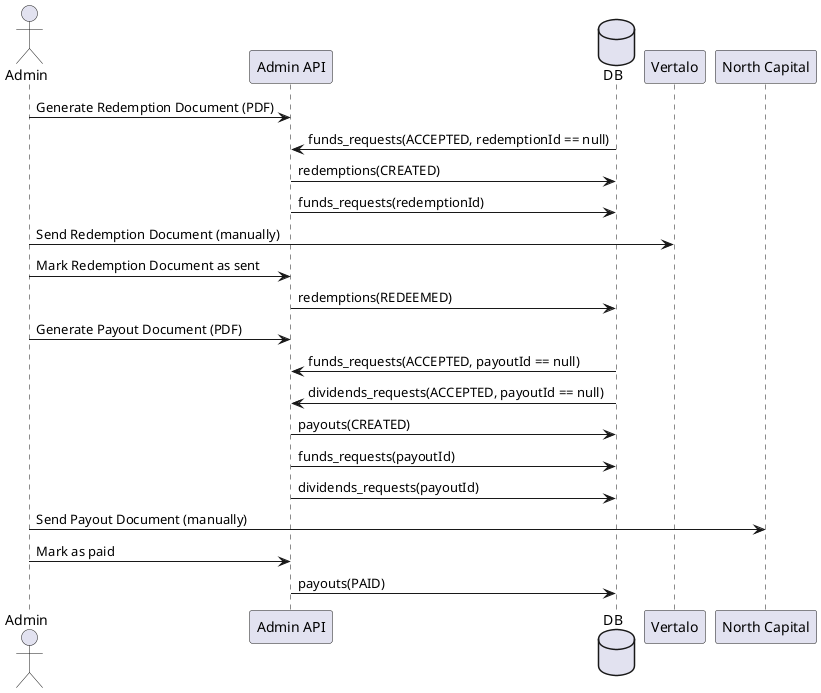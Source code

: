 @startuml

actor "Admin" as Ad
participant "Admin API" as AdA
database "DB" as DB
participant Vertalo as V
participant "North Capital" as NC

Ad -> AdA: Generate Redemption Document (PDF)
DB -> AdA: funds_requests(ACCEPTED, redemptionId == null)
AdA -> DB: redemptions(CREATED)
AdA -> DB: funds_requests(redemptionId)

Ad -> V: Send Redemption Document (manually)
Ad -> AdA: Mark Redemption Document as sent
AdA -> DB: redemptions(REDEEMED)
Ad -> AdA: Generate Payout Document (PDF)
DB -> AdA: funds_requests(ACCEPTED, payoutId == null)
DB -> AdA: dividends_requests(ACCEPTED, payoutId == null)
AdA -> DB: payouts(CREATED)
AdA -> DB: funds_requests(payoutId)
AdA -> DB: dividends_requests(payoutId)
Ad -> NC: Send Payout Document (manually)
Ad -> AdA: Mark as paid
AdA -> DB: payouts(PAID)

@enduml
